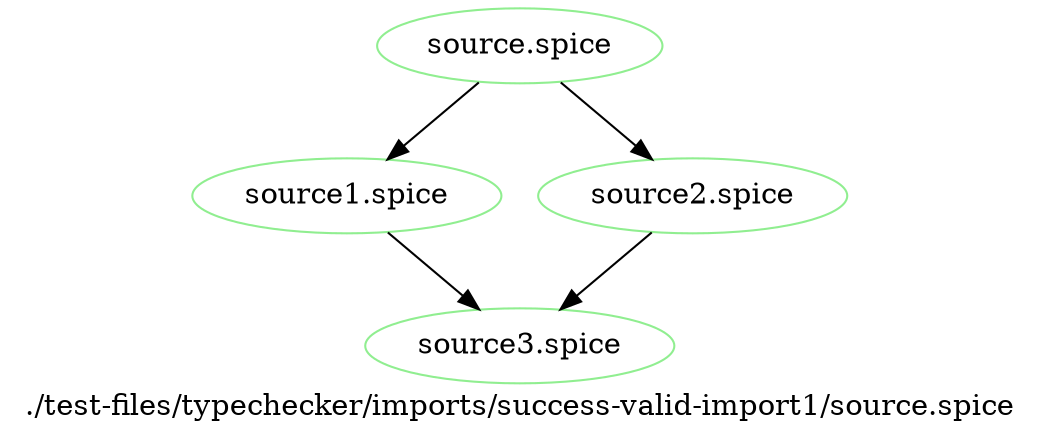 digraph {
 rankdir="TB";
 label="./test-files/typechecker/imports/success-valid-import1/source.spice";
 "." [color="lightgreen",label="source.spice"];
 "../source1.spice" [color="lightgreen",label="source1.spice"];
 "../source3.spice" [color="lightgreen",label="source3.spice"];
 "../source1.spice" -> "../source3.spice";
 "." -> "../source1.spice";
 "../source2.spice" [color="lightgreen",label="source2.spice"];
 "../source2.spice" -> "../source3.spice";
 "." -> "../source2.spice";
}